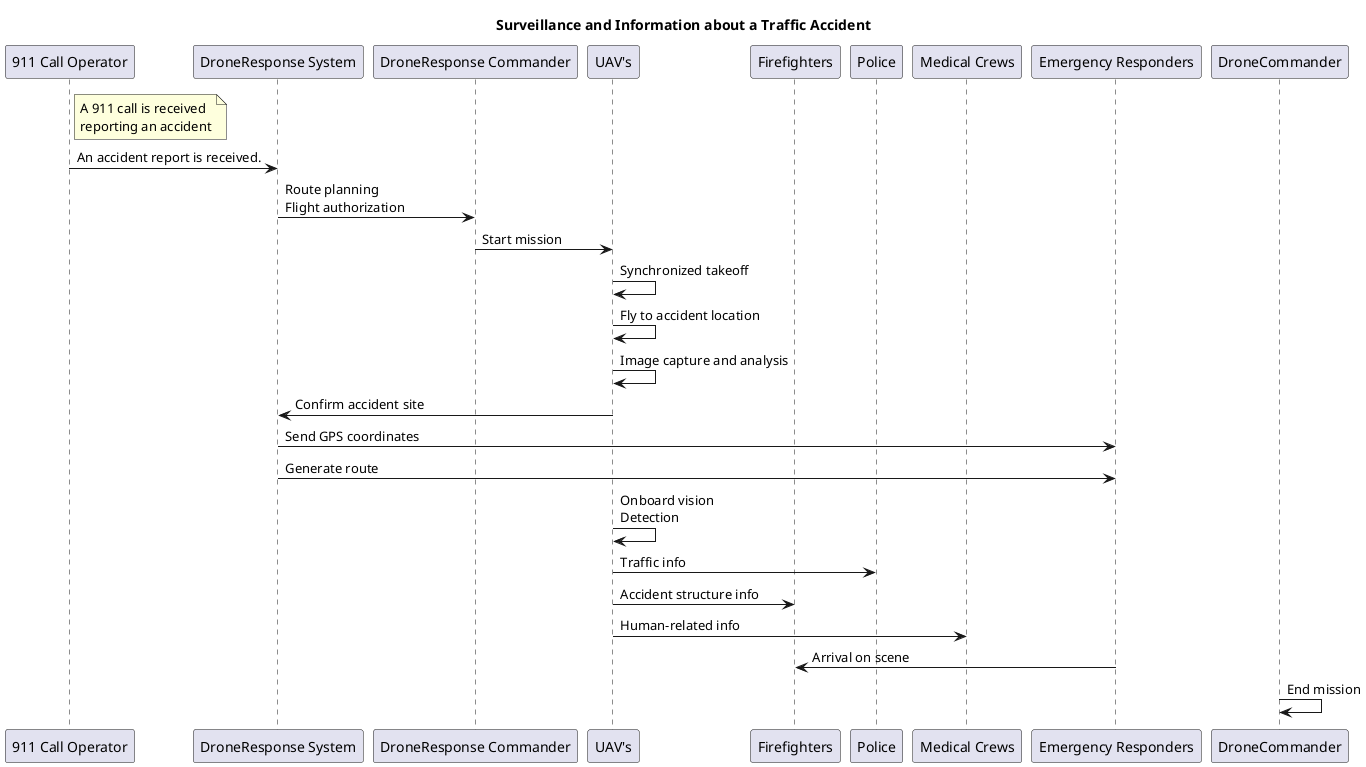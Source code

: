 @startuml
title Surveillance and Information about a Traffic Accident

participant "911 Call Operator"
participant "DroneResponse System"
participant "DroneResponse Commander"
participant "UAV's"
participant "Firefighters"
participant "Police"
participant "Medical Crews"

note right of "911 Call Operator": A 911 call is received\nreporting an accident

"911 Call Operator" -> "DroneResponse System": An accident report is received.
"DroneResponse System" -> "DroneResponse Commander": Route planning\nFlight authorization
"DroneResponse Commander" -> "UAV's": Start mission
"UAV's" -> "UAV's": Synchronized takeoff
"UAV's" -> "UAV's": Fly to accident location
"UAV's" -> "UAV's": Image capture and analysis
"UAV's" -> "DroneResponse System": Confirm accident site
"DroneResponse System" -> "Emergency Responders": Send GPS coordinates
"DroneResponse System" -> "Emergency Responders": Generate route
"UAV's" -> "UAV's": Onboard vision\nDetection
"UAV's" -> "Police": Traffic info
"UAV's" -> "Firefighters": Accident structure info
"UAV's" -> "Medical Crews": Human-related info
"Emergency Responders" -> "Firefighters": Arrival on scene
"DroneCommander" -> "DroneCommander": End mission
@enduml
